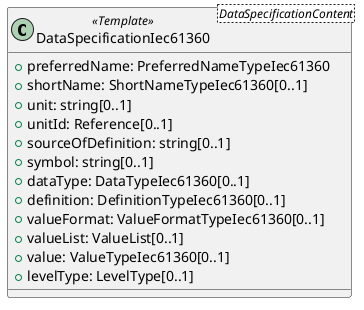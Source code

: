 @startuml
class DataSpecificationIec61360<DataSpecificationContent> <<Template>> {
  +preferredName: PreferredNameTypeIec61360
  +shortName: ShortNameTypeIec61360[0..1]
  +unit: string[0..1]
  +unitId: Reference[0..1]
  +sourceOfDefinition: string[0..1]
  +symbol: string[0..1]
  +dataType: DataTypeIec61360[0..1]
  +definition: DefinitionTypeIec61360[0..1]
  +valueFormat: ValueFormatTypeIec61360[0..1]
  +valueList: ValueList[0..1]
  +value: ValueTypeIec61360[0..1]
  +levelType: LevelType[0..1]
}
@enduml